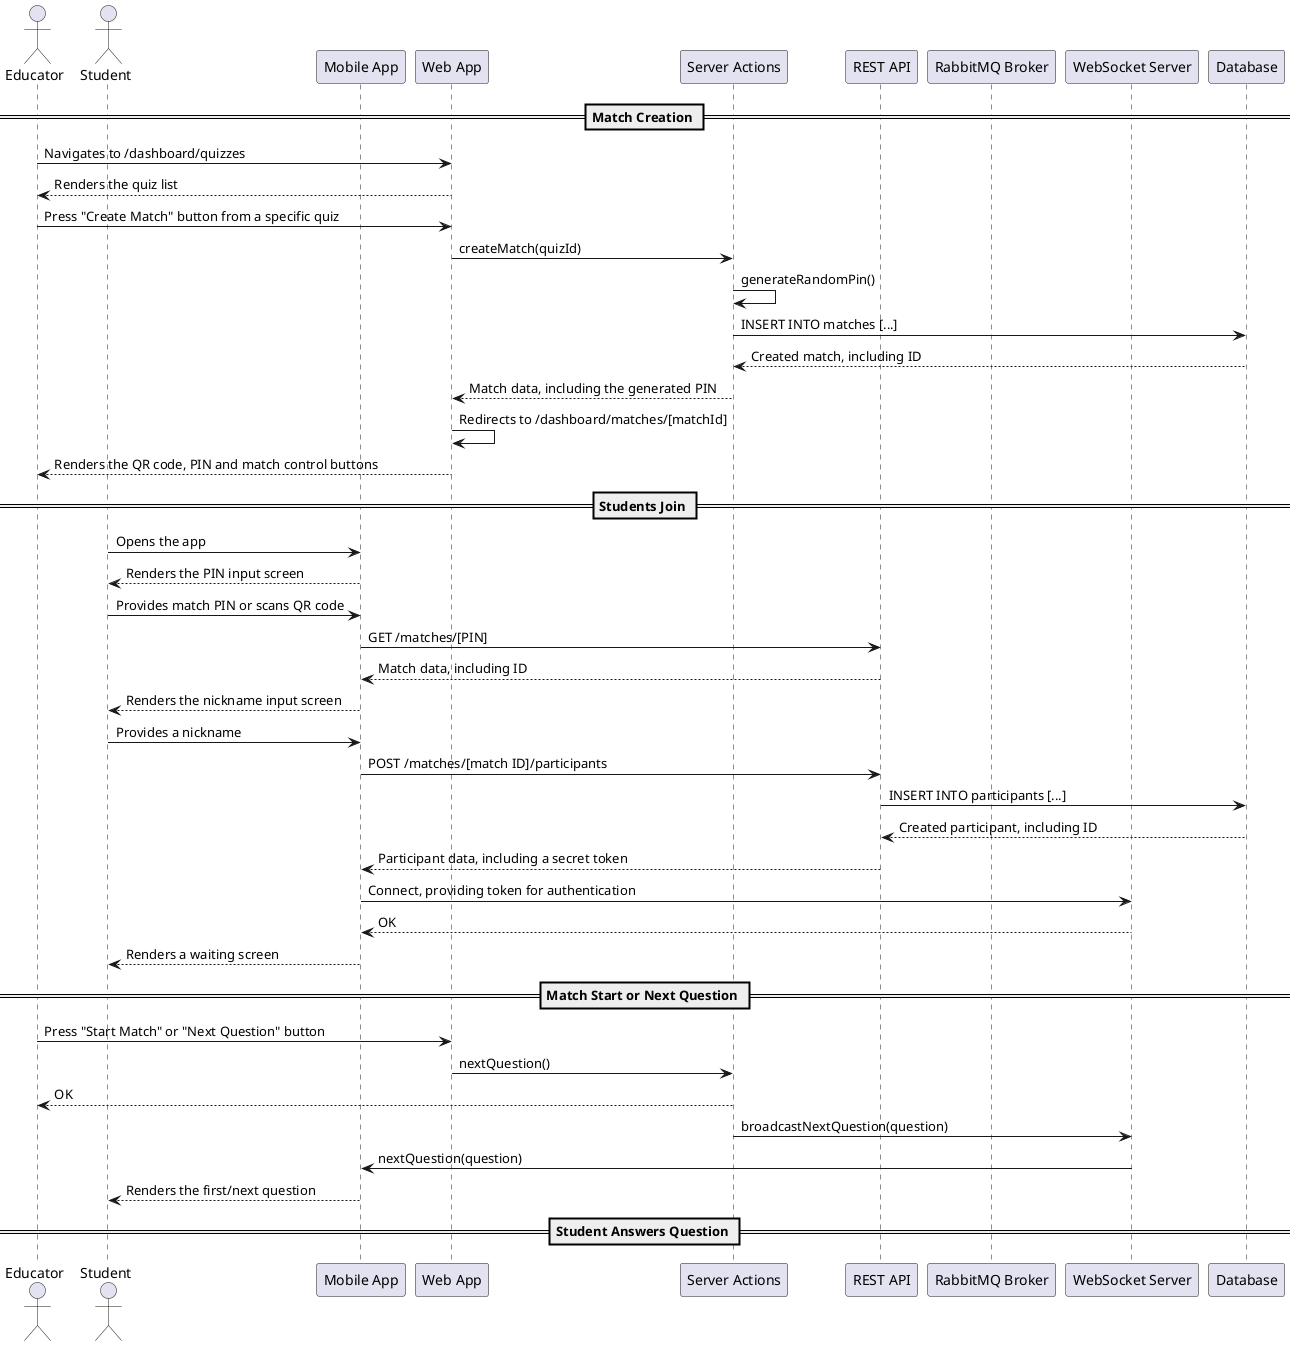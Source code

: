 @startuml
actor Educator
actor Student

participant "Mobile App" as MobileApp
participant "Web App" as WebApp
participant "Server Actions" as ServerActions
participant "REST API" as RESTAPI
participant "RabbitMQ Broker" as RabbitMQ
participant "WebSocket Server" as WSS
participant "Database" as DB

== Match Creation ==

Educator -> WebApp : Navigates to /dashboard/quizzes
Educator <-- WebApp : Renders the quiz list
Educator -> WebApp : Press "Create Match" button from a specific quiz
WebApp -> ServerActions : createMatch(quizId)
ServerActions -> ServerActions : generateRandomPin()
ServerActions -> DB : INSERT INTO matches [...]
ServerActions <-- DB : Created match, including ID
WebApp <-- ServerActions : Match data, including the generated PIN
WebApp -> WebApp : Redirects to /dashboard/matches/[matchId]
Educator <-- WebApp : Renders the QR code, PIN and match control buttons

== Students Join ==

Student -> MobileApp : Opens the app
Student <-- MobileApp : Renders the PIN input screen
Student -> MobileApp : Provides match PIN or scans QR code
MobileApp -> RESTAPI : GET /matches/[PIN]
MobileApp <-- RESTAPI : Match data, including ID
Student <-- MobileApp : Renders the nickname input screen

Student -> MobileApp : Provides a nickname
MobileApp -> RESTAPI : POST /matches/[match ID]/participants
RESTAPI -> DB : INSERT INTO participants [...]
RESTAPI <-- DB : Created participant, including ID
MobileApp <-- RESTAPI : Participant data, including a secret token

MobileApp -> WSS : Connect, providing token for authentication
MobileApp <-- WSS : OK

Student <-- MobileApp : Renders a waiting screen

== Match Start or Next Question ==

Educator -> WebApp : Press "Start Match" or "Next Question" button
WebApp -> ServerActions : nextQuestion()
Educator <-- ServerActions : OK
ServerActions -> WSS : broadcastNextQuestion(question)
WSS -> MobileApp : nextQuestion(question)
Student <-- MobileApp : Renders the first/next question

== Student Answers Question ==

@enduml